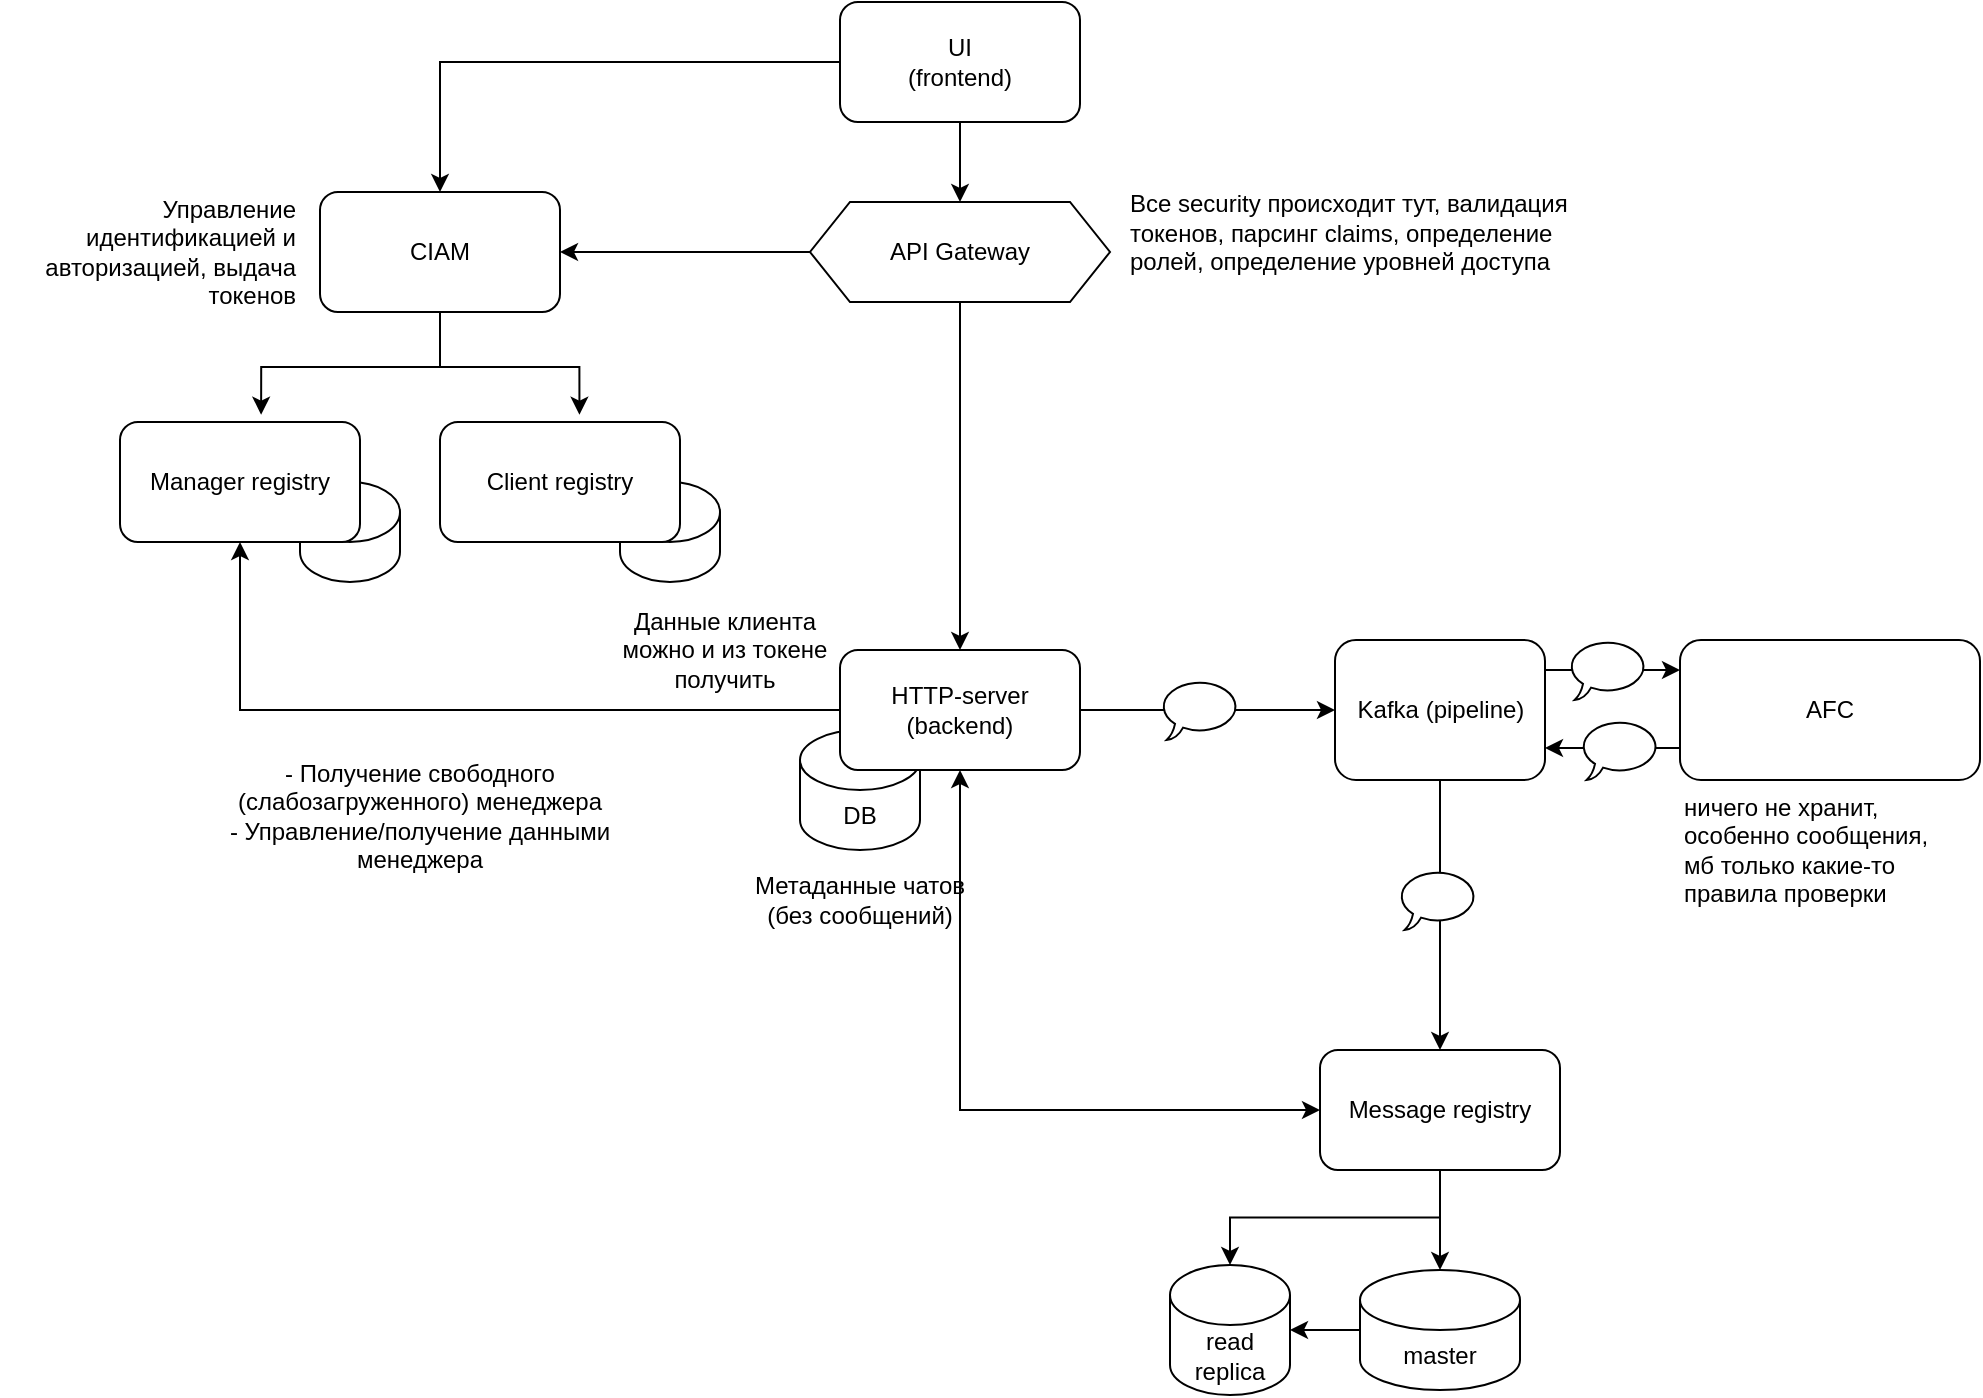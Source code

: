 <mxfile version="21.5.2" type="github">
  <diagram name="Страница 1" id="gu2eSfzMiHvShHV-Xlk5">
    <mxGraphModel dx="2034" dy="814" grid="1" gridSize="10" guides="1" tooltips="1" connect="1" arrows="1" fold="1" page="1" pageScale="1" pageWidth="827" pageHeight="1169" math="0" shadow="0">
      <root>
        <mxCell id="0" />
        <mxCell id="1" parent="0" />
        <mxCell id="Mf42aqMwcBk9rTYehJMf-3" value="DB" style="shape=cylinder3;whiteSpace=wrap;html=1;boundedLbl=1;backgroundOutline=1;size=15;" vertex="1" parent="1">
          <mxGeometry x="320" y="404" width="60" height="60" as="geometry" />
        </mxCell>
        <mxCell id="Mf42aqMwcBk9rTYehJMf-25" value="" style="shape=cylinder3;whiteSpace=wrap;html=1;boundedLbl=1;backgroundOutline=1;size=15;" vertex="1" parent="1">
          <mxGeometry x="230" y="280" width="50" height="50" as="geometry" />
        </mxCell>
        <mxCell id="Mf42aqMwcBk9rTYehJMf-24" value="" style="shape=cylinder3;whiteSpace=wrap;html=1;boundedLbl=1;backgroundOutline=1;size=15;" vertex="1" parent="1">
          <mxGeometry x="70" y="280" width="50" height="50" as="geometry" />
        </mxCell>
        <mxCell id="Mf42aqMwcBk9rTYehJMf-31" style="edgeStyle=orthogonalEdgeStyle;rounded=0;orthogonalLoop=1;jettySize=auto;html=1;entryX=0;entryY=0.5;entryDx=0;entryDy=0;exitX=0.5;exitY=1;exitDx=0;exitDy=0;startArrow=classic;startFill=1;" edge="1" parent="1" source="Mf42aqMwcBk9rTYehJMf-1" target="Mf42aqMwcBk9rTYehJMf-21">
          <mxGeometry relative="1" as="geometry" />
        </mxCell>
        <mxCell id="Mf42aqMwcBk9rTYehJMf-45" style="edgeStyle=orthogonalEdgeStyle;rounded=0;orthogonalLoop=1;jettySize=auto;html=1;entryX=0;entryY=0.5;entryDx=0;entryDy=0;" edge="1" parent="1" source="Mf42aqMwcBk9rTYehJMf-1" target="Mf42aqMwcBk9rTYehJMf-30">
          <mxGeometry relative="1" as="geometry" />
        </mxCell>
        <mxCell id="Mf42aqMwcBk9rTYehJMf-51" style="edgeStyle=orthogonalEdgeStyle;rounded=0;orthogonalLoop=1;jettySize=auto;html=1;entryX=0.5;entryY=1;entryDx=0;entryDy=0;" edge="1" parent="1" source="Mf42aqMwcBk9rTYehJMf-1" target="Mf42aqMwcBk9rTYehJMf-19">
          <mxGeometry relative="1" as="geometry" />
        </mxCell>
        <mxCell id="Mf42aqMwcBk9rTYehJMf-1" value="HTTP-server&lt;br&gt;(backend)" style="rounded=1;whiteSpace=wrap;html=1;" vertex="1" parent="1">
          <mxGeometry x="340" y="364" width="120" height="60" as="geometry" />
        </mxCell>
        <mxCell id="Mf42aqMwcBk9rTYehJMf-11" style="edgeStyle=orthogonalEdgeStyle;rounded=0;orthogonalLoop=1;jettySize=auto;html=1;entryX=0.5;entryY=0;entryDx=0;entryDy=0;" edge="1" parent="1" source="Mf42aqMwcBk9rTYehJMf-2" target="Mf42aqMwcBk9rTYehJMf-8">
          <mxGeometry relative="1" as="geometry" />
        </mxCell>
        <mxCell id="Mf42aqMwcBk9rTYehJMf-13" value="" style="edgeStyle=orthogonalEdgeStyle;rounded=0;orthogonalLoop=1;jettySize=auto;html=1;" edge="1" parent="1" source="Mf42aqMwcBk9rTYehJMf-2" target="Mf42aqMwcBk9rTYehJMf-5">
          <mxGeometry relative="1" as="geometry" />
        </mxCell>
        <mxCell id="Mf42aqMwcBk9rTYehJMf-2" value="UI&lt;br&gt;(frontend)" style="rounded=1;whiteSpace=wrap;html=1;" vertex="1" parent="1">
          <mxGeometry x="340" y="40" width="120" height="60" as="geometry" />
        </mxCell>
        <mxCell id="Mf42aqMwcBk9rTYehJMf-12" style="edgeStyle=orthogonalEdgeStyle;rounded=0;orthogonalLoop=1;jettySize=auto;html=1;entryX=1;entryY=0.5;entryDx=0;entryDy=0;" edge="1" parent="1" source="Mf42aqMwcBk9rTYehJMf-5" target="Mf42aqMwcBk9rTYehJMf-8">
          <mxGeometry relative="1" as="geometry" />
        </mxCell>
        <mxCell id="Mf42aqMwcBk9rTYehJMf-14" value="" style="edgeStyle=orthogonalEdgeStyle;rounded=0;orthogonalLoop=1;jettySize=auto;html=1;" edge="1" parent="1" source="Mf42aqMwcBk9rTYehJMf-5" target="Mf42aqMwcBk9rTYehJMf-1">
          <mxGeometry relative="1" as="geometry" />
        </mxCell>
        <mxCell id="Mf42aqMwcBk9rTYehJMf-5" value="API Gateway" style="shape=hexagon;perimeter=hexagonPerimeter2;whiteSpace=wrap;html=1;fixedSize=1;" vertex="1" parent="1">
          <mxGeometry x="325" y="140" width="150" height="50" as="geometry" />
        </mxCell>
        <mxCell id="Mf42aqMwcBk9rTYehJMf-6" value="&lt;br&gt;Все security происходит тут, валидация токенов, парсинг claims, определение ролей, определение уровней доступа" style="text;html=1;strokeColor=none;fillColor=none;spacing=5;spacingTop=-20;whiteSpace=wrap;overflow=hidden;rounded=0;" vertex="1" parent="1">
          <mxGeometry x="480" y="130" width="230" height="80" as="geometry" />
        </mxCell>
        <mxCell id="Mf42aqMwcBk9rTYehJMf-22" style="edgeStyle=orthogonalEdgeStyle;rounded=0;orthogonalLoop=1;jettySize=auto;html=1;entryX=0.588;entryY=-0.061;entryDx=0;entryDy=0;entryPerimeter=0;exitX=0.5;exitY=1;exitDx=0;exitDy=0;" edge="1" parent="1" source="Mf42aqMwcBk9rTYehJMf-8" target="Mf42aqMwcBk9rTYehJMf-19">
          <mxGeometry relative="1" as="geometry" />
        </mxCell>
        <mxCell id="Mf42aqMwcBk9rTYehJMf-23" style="edgeStyle=orthogonalEdgeStyle;rounded=0;orthogonalLoop=1;jettySize=auto;html=1;entryX=0.581;entryY=-0.061;entryDx=0;entryDy=0;entryPerimeter=0;" edge="1" parent="1" source="Mf42aqMwcBk9rTYehJMf-8" target="Mf42aqMwcBk9rTYehJMf-20">
          <mxGeometry relative="1" as="geometry" />
        </mxCell>
        <mxCell id="Mf42aqMwcBk9rTYehJMf-8" value="CIAM" style="rounded=1;whiteSpace=wrap;html=1;" vertex="1" parent="1">
          <mxGeometry x="80" y="135" width="120" height="60" as="geometry" />
        </mxCell>
        <mxCell id="Mf42aqMwcBk9rTYehJMf-10" value="Управление идентификацией и авторизацией, выдача токенов" style="text;html=1;strokeColor=none;fillColor=none;align=right;verticalAlign=middle;whiteSpace=wrap;rounded=0;" vertex="1" parent="1">
          <mxGeometry x="-80" y="127.5" width="150" height="75" as="geometry" />
        </mxCell>
        <mxCell id="Mf42aqMwcBk9rTYehJMf-18" value="Метаданные чатов (без сообщений)" style="text;html=1;strokeColor=none;fillColor=none;align=center;verticalAlign=middle;whiteSpace=wrap;rounded=0;" vertex="1" parent="1">
          <mxGeometry x="295" y="459" width="110" height="60" as="geometry" />
        </mxCell>
        <mxCell id="Mf42aqMwcBk9rTYehJMf-19" value="Manager registry" style="rounded=1;whiteSpace=wrap;html=1;" vertex="1" parent="1">
          <mxGeometry x="-20" y="250" width="120" height="60" as="geometry" />
        </mxCell>
        <mxCell id="Mf42aqMwcBk9rTYehJMf-20" value="Client registry" style="rounded=1;whiteSpace=wrap;html=1;" vertex="1" parent="1">
          <mxGeometry x="140" y="250" width="120" height="60" as="geometry" />
        </mxCell>
        <mxCell id="Mf42aqMwcBk9rTYehJMf-27" value="" style="edgeStyle=orthogonalEdgeStyle;rounded=0;orthogonalLoop=1;jettySize=auto;html=1;" edge="1" parent="1" source="Mf42aqMwcBk9rTYehJMf-21" target="Mf42aqMwcBk9rTYehJMf-26">
          <mxGeometry relative="1" as="geometry" />
        </mxCell>
        <mxCell id="Mf42aqMwcBk9rTYehJMf-37" style="edgeStyle=orthogonalEdgeStyle;rounded=0;orthogonalLoop=1;jettySize=auto;html=1;entryX=0.5;entryY=0;entryDx=0;entryDy=0;entryPerimeter=0;exitX=0.5;exitY=1;exitDx=0;exitDy=0;" edge="1" parent="1" source="Mf42aqMwcBk9rTYehJMf-21" target="Mf42aqMwcBk9rTYehJMf-28">
          <mxGeometry relative="1" as="geometry" />
        </mxCell>
        <mxCell id="Mf42aqMwcBk9rTYehJMf-21" value="Message registry" style="rounded=1;whiteSpace=wrap;html=1;" vertex="1" parent="1">
          <mxGeometry x="580" y="564" width="120" height="60" as="geometry" />
        </mxCell>
        <mxCell id="Mf42aqMwcBk9rTYehJMf-29" value="" style="edgeStyle=orthogonalEdgeStyle;rounded=0;orthogonalLoop=1;jettySize=auto;html=1;" edge="1" parent="1" source="Mf42aqMwcBk9rTYehJMf-26" target="Mf42aqMwcBk9rTYehJMf-28">
          <mxGeometry relative="1" as="geometry" />
        </mxCell>
        <mxCell id="Mf42aqMwcBk9rTYehJMf-26" value="master" style="shape=cylinder3;whiteSpace=wrap;html=1;boundedLbl=1;backgroundOutline=1;size=15;" vertex="1" parent="1">
          <mxGeometry x="600" y="674" width="80" height="60" as="geometry" />
        </mxCell>
        <mxCell id="Mf42aqMwcBk9rTYehJMf-28" value="read replica" style="shape=cylinder3;whiteSpace=wrap;html=1;boundedLbl=1;backgroundOutline=1;size=15;" vertex="1" parent="1">
          <mxGeometry x="505" y="671.5" width="60" height="65" as="geometry" />
        </mxCell>
        <mxCell id="Mf42aqMwcBk9rTYehJMf-38" style="edgeStyle=orthogonalEdgeStyle;rounded=0;orthogonalLoop=1;jettySize=auto;html=1;entryX=0.5;entryY=0;entryDx=0;entryDy=0;" edge="1" parent="1" source="Mf42aqMwcBk9rTYehJMf-30" target="Mf42aqMwcBk9rTYehJMf-21">
          <mxGeometry relative="1" as="geometry" />
        </mxCell>
        <mxCell id="Mf42aqMwcBk9rTYehJMf-49" value="" style="edgeStyle=orthogonalEdgeStyle;rounded=0;orthogonalLoop=1;jettySize=auto;html=1;entryX=0;entryY=0.5;entryDx=0;entryDy=0;" edge="1" parent="1">
          <mxGeometry relative="1" as="geometry">
            <mxPoint x="692.5" y="374" as="sourcePoint" />
            <mxPoint x="760" y="374" as="targetPoint" />
          </mxGeometry>
        </mxCell>
        <mxCell id="Mf42aqMwcBk9rTYehJMf-30" value="Kafka (pipeline)" style="rounded=1;whiteSpace=wrap;html=1;" vertex="1" parent="1">
          <mxGeometry x="587.5" y="359" width="105" height="70" as="geometry" />
        </mxCell>
        <mxCell id="Mf42aqMwcBk9rTYehJMf-39" value="" style="edgeStyle=orthogonalEdgeStyle;rounded=0;orthogonalLoop=1;jettySize=auto;html=1;" edge="1" parent="1">
          <mxGeometry relative="1" as="geometry">
            <mxPoint x="760" y="413" as="sourcePoint" />
            <mxPoint x="692.5" y="413" as="targetPoint" />
          </mxGeometry>
        </mxCell>
        <mxCell id="Mf42aqMwcBk9rTYehJMf-32" value="AFC" style="rounded=1;whiteSpace=wrap;html=1;" vertex="1" parent="1">
          <mxGeometry x="760" y="359" width="150" height="70" as="geometry" />
        </mxCell>
        <mxCell id="Mf42aqMwcBk9rTYehJMf-33" value="ничего не хранит, особенно сообщения, мб только какие-то правила проверки" style="text;html=1;strokeColor=none;fillColor=none;align=left;verticalAlign=middle;whiteSpace=wrap;rounded=0;" vertex="1" parent="1">
          <mxGeometry x="760" y="424" width="130" height="80" as="geometry" />
        </mxCell>
        <mxCell id="Mf42aqMwcBk9rTYehJMf-42" value="" style="whiteSpace=wrap;html=1;shape=mxgraph.basic.oval_callout" vertex="1" parent="1">
          <mxGeometry x="704" y="359" width="40" height="30" as="geometry" />
        </mxCell>
        <mxCell id="Mf42aqMwcBk9rTYehJMf-44" value="" style="whiteSpace=wrap;html=1;shape=mxgraph.basic.oval_callout" vertex="1" parent="1">
          <mxGeometry x="710" y="399" width="40" height="30" as="geometry" />
        </mxCell>
        <mxCell id="Mf42aqMwcBk9rTYehJMf-46" value="" style="whiteSpace=wrap;html=1;shape=mxgraph.basic.oval_callout" vertex="1" parent="1">
          <mxGeometry x="500" y="379" width="40" height="30" as="geometry" />
        </mxCell>
        <mxCell id="Mf42aqMwcBk9rTYehJMf-50" value="" style="whiteSpace=wrap;html=1;shape=mxgraph.basic.oval_callout" vertex="1" parent="1">
          <mxGeometry x="619" y="474" width="40" height="30" as="geometry" />
        </mxCell>
        <mxCell id="Mf42aqMwcBk9rTYehJMf-52" value="- Получение свободного (слабозагруженного) менеджера&lt;br&gt;- Управление/получение данными менеджера" style="text;html=1;strokeColor=none;fillColor=none;align=center;verticalAlign=middle;whiteSpace=wrap;rounded=0;" vertex="1" parent="1">
          <mxGeometry x="30" y="404" width="200" height="86" as="geometry" />
        </mxCell>
        <mxCell id="Mf42aqMwcBk9rTYehJMf-53" value="Данные клиента можно и из токене получить" style="text;html=1;strokeColor=none;fillColor=none;align=center;verticalAlign=middle;whiteSpace=wrap;rounded=0;" vertex="1" parent="1">
          <mxGeometry x="225" y="349" width="115" height="30" as="geometry" />
        </mxCell>
      </root>
    </mxGraphModel>
  </diagram>
</mxfile>

